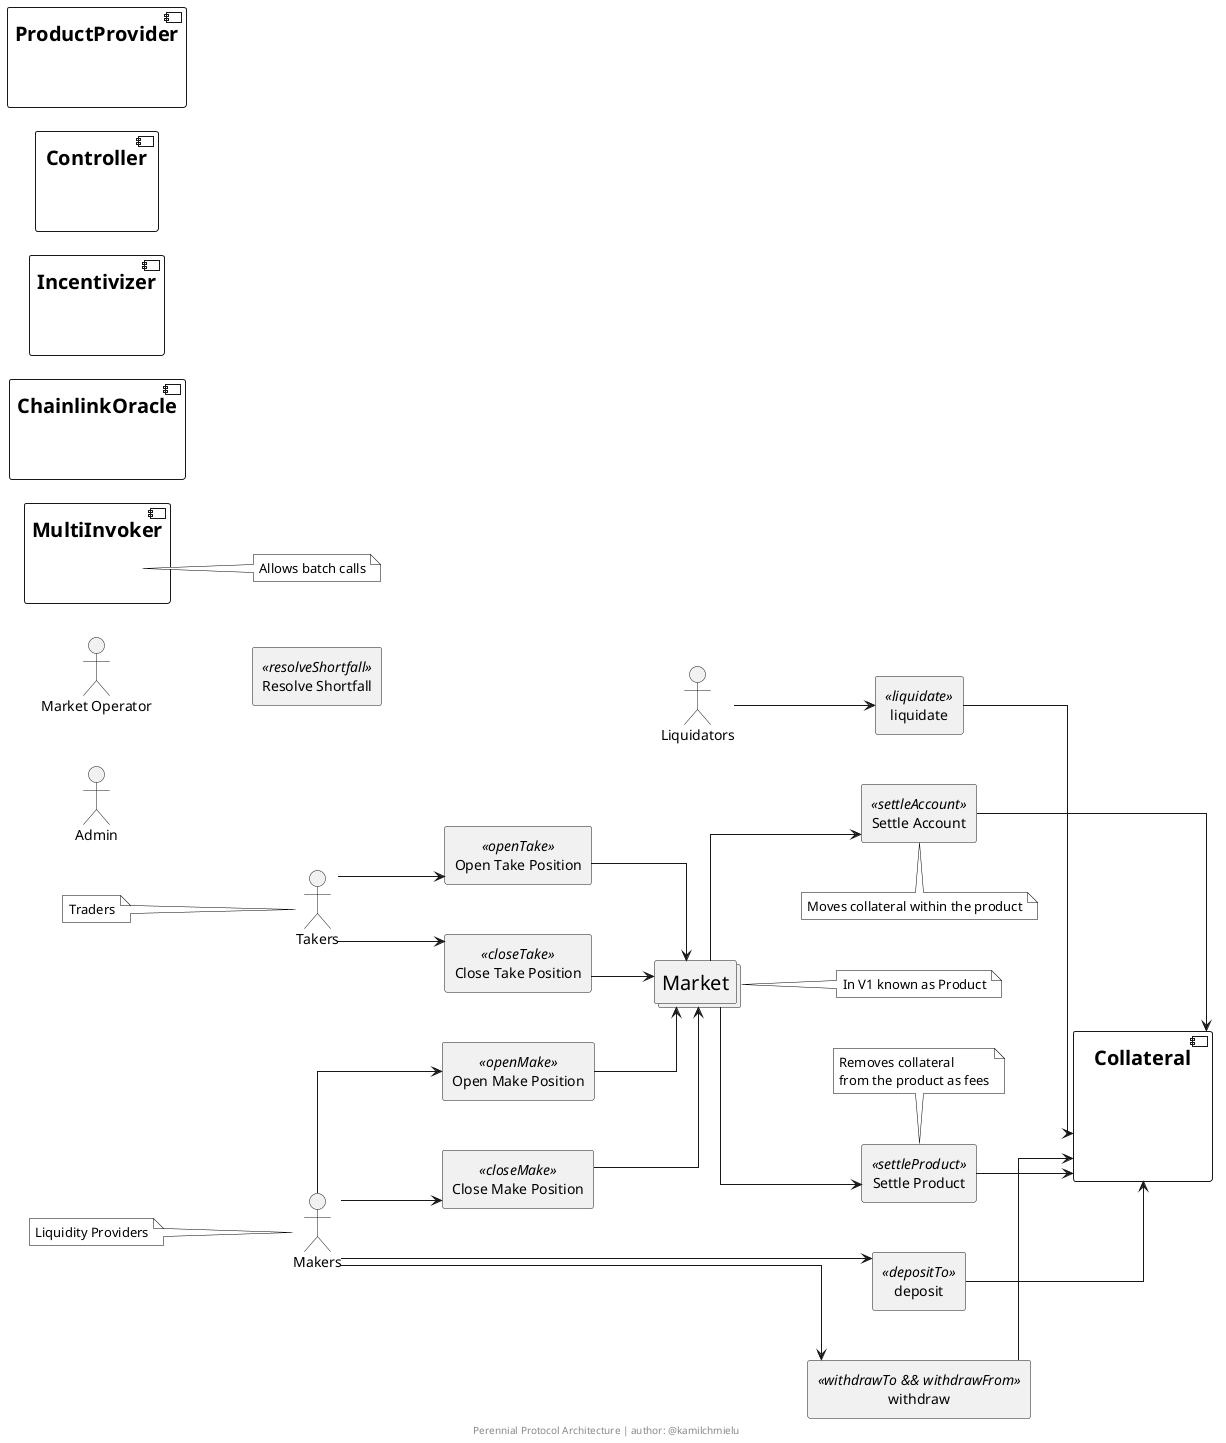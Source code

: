 @startuml PerennialArchitecture

left to right direction

skinparam linetype ortho
skinparam nodesep 50
skinparam ranksep 60

skinparam note {
    BorderColor black
    BackgroundColor white
    FontColor black
}
skinparam component {
    FontSize 20
}

skinparam collections {
    FontSize 20
}

'Invisible Placeholder'
skinparam artifact {
    BorderColor invisible
    BackgroundColor transparent
    FontSize 10
    FontColor transparent
}

/' Actors '/
actor Liquidators
actor Makers
note left: Liquidity Providers
actor Takers
note left: Traders
actor "Market Operator" as MarketOperator
actor Admin

/' //////////////////////////////////////////////////////////////////
//                           Core Contracts                        //
////////////////////////////////////////////////////////////////// '/

collections Market
note right: In V1 known as Product

component Collateral {
    artifact Placeholder1
}

component MultiInvoker {
    artifact Placeholder2
}
note right: Allows batch calls

component ChainlinkOracle {
    artifact Placeholder3
}

component Incentivizer {
    artifact Placeholder4
}

component Controller {
    artifact Placeholder5
}

component ProductProvider {
    artifact Placeholder6
}

/' //////////////////////////////////////////////////////////////////
//                       Contract Functions                        //
////////////////////////////////////////////////////////////////// '/

/'Collateral'/
rectangle deposit <<depositTo>>
rectangle withdraw <<withdrawTo && withdrawFrom>>
rectangle liquidate <<liquidate>>
rectangle "Settle Account" as settleAccount <<settleAccount>>
note bottom of settleAccount: Moves collateral within the product 
rectangle "Settle Product" as settleProduct <<settleProduct>>
note top: Removes collateral\nfrom the product as fees
rectangle "Resolve Shortfall" as resolveShortfall <<resolveShortfall>>

/'Market'/
rectangle "Open Take Position" as openTake <<openTake>>
rectangle "Close Take Position" as closeTake <<closeTake>>
rectangle "Open Make Position" as openMake <<openMake>>
rectangle "Close Make Position" as closeMake <<closeMake>>

/' //////////////////////////////////////////////////////////////////
//                           Connections                           //
////////////////////////////////////////////////////////////////// '/

'Connections to Collateral contract (Collateral contract functions)'
deposit --> Collateral
withdraw --> Collateral
liquidate --> Collateral
settleAccount --> Collateral
settleProduct --> Collateral
'Calls to Collateral contract functions'
Makers --> deposit
Makers --> withdraw
Liquidators --> liquidate
Market --> settleAccount 
Market --> settleProduct 

'Connections to Market contract (Market functions)'
openMake --> Market
closeMake --> Market
openTake --> Market
closeTake --> Market
'Calls to Market contract functions'
Makers --> openMake 
Makers --> closeMake 
Takers --> openTake
Takers --> closeTake

footer Perennial Protocol Architecture | author: @kamilchmielu
@enduml
